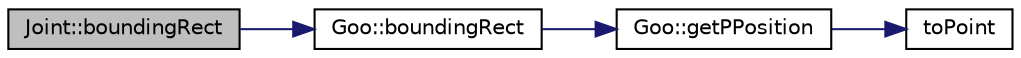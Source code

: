 digraph G
{
  edge [fontname="Helvetica",fontsize="10",labelfontname="Helvetica",labelfontsize="10"];
  node [fontname="Helvetica",fontsize="10",shape=record];
  rankdir="LR";
  Node1 [label="Joint::boundingRect",height=0.2,width=0.4,color="black", fillcolor="grey75", style="filled" fontcolor="black"];
  Node1 -> Node2 [color="midnightblue",fontsize="10",style="solid",fontname="Helvetica"];
  Node2 [label="Goo::boundingRect",height=0.2,width=0.4,color="black", fillcolor="white", style="filled",URL="$classGoo.html#a2b0b4afa2112a19044d652edc9a1bdfb"];
  Node2 -> Node3 [color="midnightblue",fontsize="10",style="solid",fontname="Helvetica"];
  Node3 [label="Goo::getPPosition",height=0.2,width=0.4,color="black", fillcolor="white", style="filled",URL="$classGoo.html#a7396488f837512c3e887f15fb82dcb8f"];
  Node3 -> Node4 [color="midnightblue",fontsize="10",style="solid",fontname="Helvetica"];
  Node4 [label="toPoint",height=0.2,width=0.4,color="black", fillcolor="white", style="filled",URL="$tools_8h.html#a94f703d943194650c89dfc581bab6b14",tooltip="Convert a b2Vec2 in a QPoint."];
}
